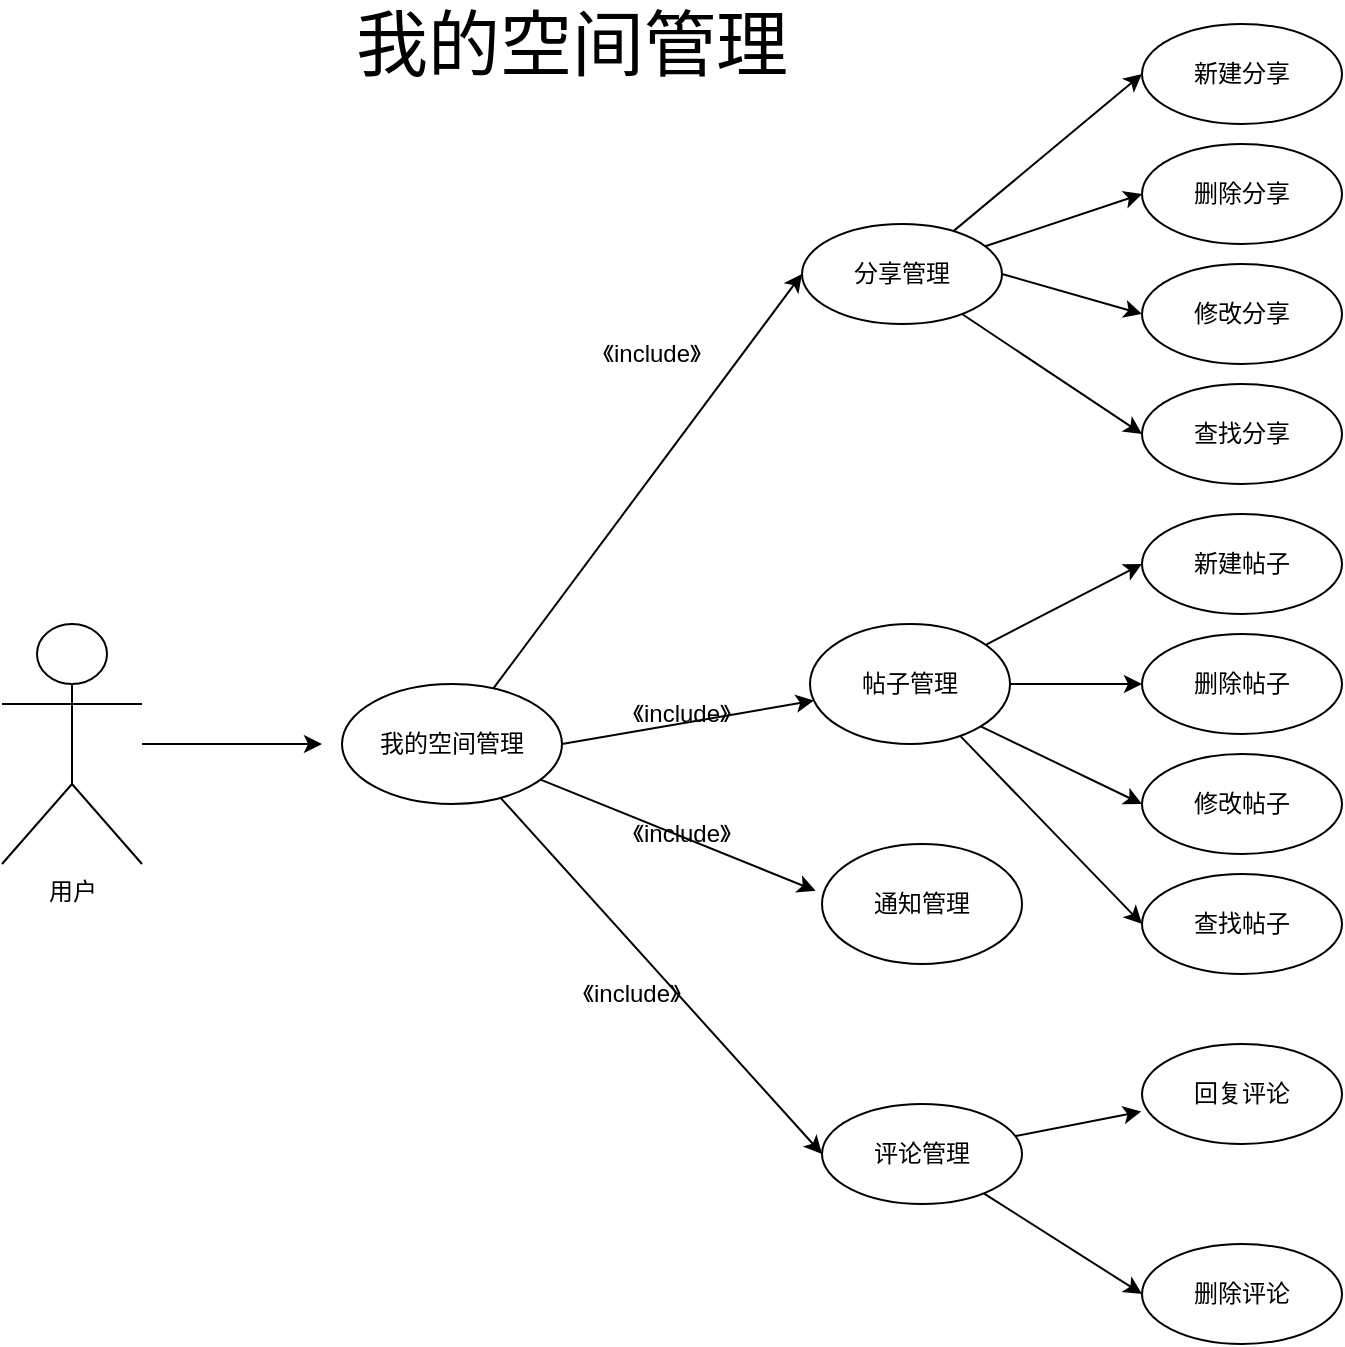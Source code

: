 <mxfile version="14.5.8" type="github">
  <diagram id="bwJocp46GtlEM1BUu3Q2" name="第 1 页">
    <mxGraphModel dx="1504" dy="579" grid="1" gridSize="10" guides="1" tooltips="1" connect="1" arrows="1" fold="1" page="1" pageScale="1" pageWidth="827" pageHeight="1169" math="0" shadow="0">
      <root>
        <mxCell id="0" />
        <mxCell id="1" parent="0" />
        <mxCell id="QmwEEpF4zXc-ardIhflR-2" value="&lt;font style=&quot;font-size: 36px&quot;&gt;我的空间管理&lt;/font&gt;" style="text;html=1;strokeColor=none;fillColor=none;align=center;verticalAlign=middle;whiteSpace=wrap;rounded=0;" vertex="1" parent="1">
          <mxGeometry x="230" y="160" width="230" height="20" as="geometry" />
        </mxCell>
        <mxCell id="QmwEEpF4zXc-ardIhflR-46" value="" style="group" vertex="1" connectable="0" parent="1">
          <mxGeometry x="230" y="160" width="500" height="660" as="geometry" />
        </mxCell>
        <mxCell id="QmwEEpF4zXc-ardIhflR-3" value="帖子管理" style="ellipse;whiteSpace=wrap;html=1;" vertex="1" parent="QmwEEpF4zXc-ardIhflR-46">
          <mxGeometry x="234" y="300" width="100" height="60" as="geometry" />
        </mxCell>
        <mxCell id="QmwEEpF4zXc-ardIhflR-4" value="分享管理" style="ellipse;whiteSpace=wrap;html=1;" vertex="1" parent="QmwEEpF4zXc-ardIhflR-46">
          <mxGeometry x="230" y="100" width="100" height="50" as="geometry" />
        </mxCell>
        <mxCell id="QmwEEpF4zXc-ardIhflR-5" value="评论管理" style="ellipse;whiteSpace=wrap;html=1;" vertex="1" parent="QmwEEpF4zXc-ardIhflR-46">
          <mxGeometry x="240" y="540" width="100" height="50" as="geometry" />
        </mxCell>
        <mxCell id="QmwEEpF4zXc-ardIhflR-6" style="edgeStyle=none;rounded=0;orthogonalLoop=1;jettySize=auto;html=1;exitX=1;exitY=0.5;exitDx=0;exitDy=0;" edge="1" parent="QmwEEpF4zXc-ardIhflR-46" source="QmwEEpF4zXc-ardIhflR-9" target="QmwEEpF4zXc-ardIhflR-3">
          <mxGeometry x="-26" y="-5" as="geometry" />
        </mxCell>
        <mxCell id="QmwEEpF4zXc-ardIhflR-7" style="edgeStyle=none;rounded=0;orthogonalLoop=1;jettySize=auto;html=1;entryX=0;entryY=0.5;entryDx=0;entryDy=0;" edge="1" parent="QmwEEpF4zXc-ardIhflR-46" source="QmwEEpF4zXc-ardIhflR-9" target="QmwEEpF4zXc-ardIhflR-4">
          <mxGeometry x="-26" y="-5" as="geometry" />
        </mxCell>
        <mxCell id="QmwEEpF4zXc-ardIhflR-8" style="edgeStyle=none;rounded=0;orthogonalLoop=1;jettySize=auto;html=1;entryX=0;entryY=0.5;entryDx=0;entryDy=0;" edge="1" parent="QmwEEpF4zXc-ardIhflR-46" source="QmwEEpF4zXc-ardIhflR-9" target="QmwEEpF4zXc-ardIhflR-5">
          <mxGeometry x="-26" y="-5" as="geometry" />
        </mxCell>
        <mxCell id="QmwEEpF4zXc-ardIhflR-9" value="我的空间管理" style="ellipse;whiteSpace=wrap;html=1;" vertex="1" parent="QmwEEpF4zXc-ardIhflR-46">
          <mxGeometry y="330" width="110" height="60" as="geometry" />
        </mxCell>
        <mxCell id="QmwEEpF4zXc-ardIhflR-11" value="《include》" style="text;html=1;strokeColor=none;fillColor=none;align=center;verticalAlign=middle;whiteSpace=wrap;rounded=0;" vertex="1" parent="QmwEEpF4zXc-ardIhflR-46">
          <mxGeometry x="140" y="335" width="60" height="20" as="geometry" />
        </mxCell>
        <mxCell id="QmwEEpF4zXc-ardIhflR-12" value="《include》" style="text;html=1;strokeColor=none;fillColor=none;align=center;verticalAlign=middle;whiteSpace=wrap;rounded=0;" vertex="1" parent="QmwEEpF4zXc-ardIhflR-46">
          <mxGeometry x="120" y="150" width="70" height="30" as="geometry" />
        </mxCell>
        <mxCell id="QmwEEpF4zXc-ardIhflR-13" value="《include》" style="text;html=1;strokeColor=none;fillColor=none;align=center;verticalAlign=middle;whiteSpace=wrap;rounded=0;" vertex="1" parent="QmwEEpF4zXc-ardIhflR-46">
          <mxGeometry x="135" y="390" width="70" height="30" as="geometry" />
        </mxCell>
        <mxCell id="QmwEEpF4zXc-ardIhflR-15" value="新建分享" style="ellipse;whiteSpace=wrap;html=1;" vertex="1" parent="QmwEEpF4zXc-ardIhflR-46">
          <mxGeometry x="400" width="100" height="50" as="geometry" />
        </mxCell>
        <mxCell id="QmwEEpF4zXc-ardIhflR-16" value="" style="rounded=0;orthogonalLoop=1;jettySize=auto;html=1;entryX=0;entryY=0.5;entryDx=0;entryDy=0;" edge="1" parent="QmwEEpF4zXc-ardIhflR-46" source="QmwEEpF4zXc-ardIhflR-4" target="QmwEEpF4zXc-ardIhflR-15">
          <mxGeometry relative="1" as="geometry" />
        </mxCell>
        <mxCell id="QmwEEpF4zXc-ardIhflR-17" value="删除分享" style="ellipse;whiteSpace=wrap;html=1;" vertex="1" parent="QmwEEpF4zXc-ardIhflR-46">
          <mxGeometry x="400" y="60" width="100" height="50" as="geometry" />
        </mxCell>
        <mxCell id="QmwEEpF4zXc-ardIhflR-20" style="edgeStyle=none;rounded=0;orthogonalLoop=1;jettySize=auto;html=1;entryX=0;entryY=0.5;entryDx=0;entryDy=0;" edge="1" parent="QmwEEpF4zXc-ardIhflR-46" source="QmwEEpF4zXc-ardIhflR-4" target="QmwEEpF4zXc-ardIhflR-17">
          <mxGeometry relative="1" as="geometry" />
        </mxCell>
        <mxCell id="QmwEEpF4zXc-ardIhflR-18" value="查找分享" style="ellipse;whiteSpace=wrap;html=1;" vertex="1" parent="QmwEEpF4zXc-ardIhflR-46">
          <mxGeometry x="400" y="180" width="100" height="50" as="geometry" />
        </mxCell>
        <mxCell id="QmwEEpF4zXc-ardIhflR-22" style="edgeStyle=none;rounded=0;orthogonalLoop=1;jettySize=auto;html=1;entryX=0;entryY=0.5;entryDx=0;entryDy=0;" edge="1" parent="QmwEEpF4zXc-ardIhflR-46" source="QmwEEpF4zXc-ardIhflR-4" target="QmwEEpF4zXc-ardIhflR-18">
          <mxGeometry relative="1" as="geometry" />
        </mxCell>
        <mxCell id="QmwEEpF4zXc-ardIhflR-19" value="修改分享" style="ellipse;whiteSpace=wrap;html=1;" vertex="1" parent="QmwEEpF4zXc-ardIhflR-46">
          <mxGeometry x="400" y="120" width="100" height="50" as="geometry" />
        </mxCell>
        <mxCell id="QmwEEpF4zXc-ardIhflR-21" style="edgeStyle=none;rounded=0;orthogonalLoop=1;jettySize=auto;html=1;exitX=1;exitY=0.5;exitDx=0;exitDy=0;entryX=0;entryY=0.5;entryDx=0;entryDy=0;" edge="1" parent="QmwEEpF4zXc-ardIhflR-46" source="QmwEEpF4zXc-ardIhflR-4" target="QmwEEpF4zXc-ardIhflR-19">
          <mxGeometry relative="1" as="geometry" />
        </mxCell>
        <mxCell id="QmwEEpF4zXc-ardIhflR-27" value="新建帖子" style="ellipse;whiteSpace=wrap;html=1;" vertex="1" parent="QmwEEpF4zXc-ardIhflR-46">
          <mxGeometry x="400" y="245" width="100" height="50" as="geometry" />
        </mxCell>
        <mxCell id="QmwEEpF4zXc-ardIhflR-31" style="edgeStyle=none;rounded=0;orthogonalLoop=1;jettySize=auto;html=1;entryX=0;entryY=0.5;entryDx=0;entryDy=0;" edge="1" parent="QmwEEpF4zXc-ardIhflR-46" source="QmwEEpF4zXc-ardIhflR-3" target="QmwEEpF4zXc-ardIhflR-27">
          <mxGeometry relative="1" as="geometry" />
        </mxCell>
        <mxCell id="QmwEEpF4zXc-ardIhflR-28" value="删除帖子" style="ellipse;whiteSpace=wrap;html=1;" vertex="1" parent="QmwEEpF4zXc-ardIhflR-46">
          <mxGeometry x="400" y="305" width="100" height="50" as="geometry" />
        </mxCell>
        <mxCell id="QmwEEpF4zXc-ardIhflR-32" style="edgeStyle=none;rounded=0;orthogonalLoop=1;jettySize=auto;html=1;entryX=0;entryY=0.5;entryDx=0;entryDy=0;" edge="1" parent="QmwEEpF4zXc-ardIhflR-46" source="QmwEEpF4zXc-ardIhflR-3" target="QmwEEpF4zXc-ardIhflR-28">
          <mxGeometry relative="1" as="geometry" />
        </mxCell>
        <mxCell id="QmwEEpF4zXc-ardIhflR-29" value="查找帖子" style="ellipse;whiteSpace=wrap;html=1;" vertex="1" parent="QmwEEpF4zXc-ardIhflR-46">
          <mxGeometry x="400" y="425" width="100" height="50" as="geometry" />
        </mxCell>
        <mxCell id="QmwEEpF4zXc-ardIhflR-34" style="edgeStyle=none;rounded=0;orthogonalLoop=1;jettySize=auto;html=1;entryX=0;entryY=0.5;entryDx=0;entryDy=0;" edge="1" parent="QmwEEpF4zXc-ardIhflR-46" source="QmwEEpF4zXc-ardIhflR-3" target="QmwEEpF4zXc-ardIhflR-29">
          <mxGeometry relative="1" as="geometry" />
        </mxCell>
        <mxCell id="QmwEEpF4zXc-ardIhflR-30" value="修改帖子" style="ellipse;whiteSpace=wrap;html=1;" vertex="1" parent="QmwEEpF4zXc-ardIhflR-46">
          <mxGeometry x="400" y="365" width="100" height="50" as="geometry" />
        </mxCell>
        <mxCell id="QmwEEpF4zXc-ardIhflR-33" style="edgeStyle=none;rounded=0;orthogonalLoop=1;jettySize=auto;html=1;entryX=0;entryY=0.5;entryDx=0;entryDy=0;exitX=1;exitY=1;exitDx=0;exitDy=0;" edge="1" parent="QmwEEpF4zXc-ardIhflR-46" source="QmwEEpF4zXc-ardIhflR-3" target="QmwEEpF4zXc-ardIhflR-30">
          <mxGeometry relative="1" as="geometry" />
        </mxCell>
        <mxCell id="QmwEEpF4zXc-ardIhflR-38" value="回复评论&lt;span style=&quot;color: rgba(0 , 0 , 0 , 0) ; font-family: monospace ; font-size: 0px&quot;&gt;%3CmxGraphModel%3E%3Croot%3E%3CmxCell%20id%3D%220%22%2F%3E%3CmxCell%20id%3D%221%22%20parent%3D%220%22%2F%3E%3CmxCell%20id%3D%222%22%20value%3D%22%E8%AF%84%E8%AE%BA%E7%AE%A1%E7%90%86%22%20style%3D%22ellipse%3BwhiteSpace%3Dwrap%3Bhtml%3D1%3B%22%20vertex%3D%221%22%20parent%3D%221%22%3E%3CmxGeometry%20x%3D%22320%22%20y%3D%22750%22%20width%3D%22100%22%20height%3D%2250%22%20as%3D%22geometry%22%2F%3E%3C%2FmxCell%3E%3C%2Froot%3E%3C%2FmxGraphModel%3E&lt;/span&gt;" style="ellipse;whiteSpace=wrap;html=1;" vertex="1" parent="QmwEEpF4zXc-ardIhflR-46">
          <mxGeometry x="400" y="510" width="100" height="50" as="geometry" />
        </mxCell>
        <mxCell id="QmwEEpF4zXc-ardIhflR-40" style="edgeStyle=none;rounded=0;orthogonalLoop=1;jettySize=auto;html=1;entryX=-0.004;entryY=0.676;entryDx=0;entryDy=0;entryPerimeter=0;" edge="1" parent="QmwEEpF4zXc-ardIhflR-46" source="QmwEEpF4zXc-ardIhflR-5" target="QmwEEpF4zXc-ardIhflR-38">
          <mxGeometry relative="1" as="geometry" />
        </mxCell>
        <mxCell id="QmwEEpF4zXc-ardIhflR-39" value="删除评论" style="ellipse;whiteSpace=wrap;html=1;" vertex="1" parent="QmwEEpF4zXc-ardIhflR-46">
          <mxGeometry x="400" y="610" width="100" height="50" as="geometry" />
        </mxCell>
        <mxCell id="QmwEEpF4zXc-ardIhflR-41" style="edgeStyle=none;rounded=0;orthogonalLoop=1;jettySize=auto;html=1;entryX=0;entryY=0.5;entryDx=0;entryDy=0;" edge="1" parent="QmwEEpF4zXc-ardIhflR-46" source="QmwEEpF4zXc-ardIhflR-5" target="QmwEEpF4zXc-ardIhflR-39">
          <mxGeometry relative="1" as="geometry" />
        </mxCell>
        <mxCell id="QmwEEpF4zXc-ardIhflR-43" value="通知管理" style="ellipse;whiteSpace=wrap;html=1;" vertex="1" parent="QmwEEpF4zXc-ardIhflR-46">
          <mxGeometry x="240" y="410" width="100" height="60" as="geometry" />
        </mxCell>
        <mxCell id="QmwEEpF4zXc-ardIhflR-42" style="edgeStyle=none;rounded=0;orthogonalLoop=1;jettySize=auto;html=1;entryX=-0.032;entryY=0.39;entryDx=0;entryDy=0;entryPerimeter=0;" edge="1" parent="QmwEEpF4zXc-ardIhflR-46" source="QmwEEpF4zXc-ardIhflR-9" target="QmwEEpF4zXc-ardIhflR-43">
          <mxGeometry relative="1" as="geometry">
            <mxPoint x="270" y="520" as="targetPoint" />
          </mxGeometry>
        </mxCell>
        <mxCell id="QmwEEpF4zXc-ardIhflR-44" value="《include》" style="text;html=1;strokeColor=none;fillColor=none;align=center;verticalAlign=middle;whiteSpace=wrap;rounded=0;" vertex="1" parent="QmwEEpF4zXc-ardIhflR-46">
          <mxGeometry x="110" y="470" width="70" height="30" as="geometry" />
        </mxCell>
        <mxCell id="QmwEEpF4zXc-ardIhflR-50" style="edgeStyle=none;rounded=0;orthogonalLoop=1;jettySize=auto;html=1;" edge="1" parent="1" source="QmwEEpF4zXc-ardIhflR-47">
          <mxGeometry relative="1" as="geometry">
            <mxPoint x="220.0" y="520" as="targetPoint" />
          </mxGeometry>
        </mxCell>
        <mxCell id="QmwEEpF4zXc-ardIhflR-47" value="用户" style="shape=umlActor;verticalLabelPosition=bottom;verticalAlign=top;html=1;outlineConnect=0;" vertex="1" parent="1">
          <mxGeometry x="60" y="460" width="70" height="120" as="geometry" />
        </mxCell>
      </root>
    </mxGraphModel>
  </diagram>
</mxfile>
